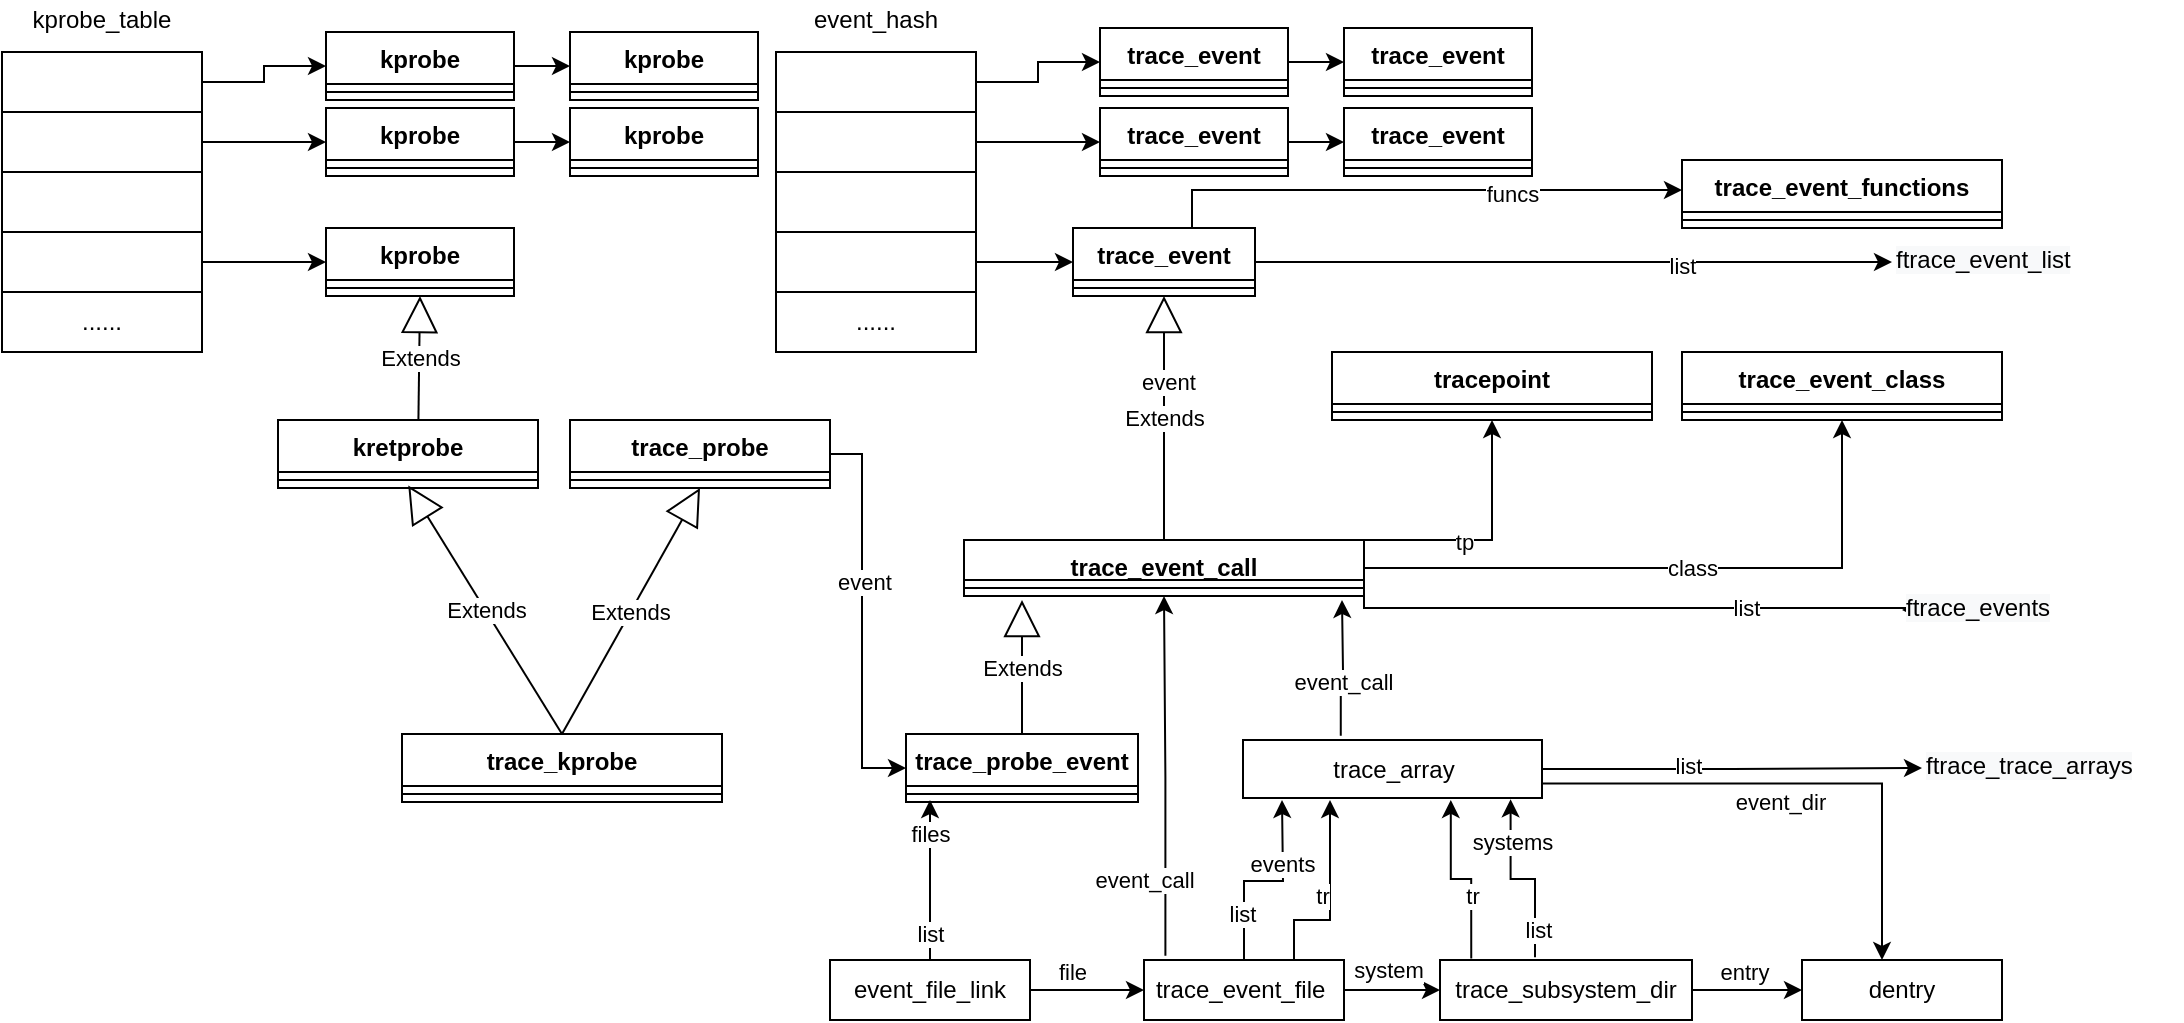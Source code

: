 <mxfile version="15.5.9" type="github">
  <diagram id="eZUc8nQvDIQbsPF221Cz" name="Page-1">
    <mxGraphModel dx="2185" dy="643" grid="1" gridSize="10" guides="1" tooltips="1" connect="1" arrows="1" fold="1" page="1" pageScale="1" pageWidth="827" pageHeight="1169" math="0" shadow="0">
      <root>
        <mxCell id="0" />
        <mxCell id="1" parent="0" />
        <mxCell id="B4HZqI1mZsQpKSkkHXQl-2" value="trace_probe_event" style="swimlane;fontStyle=1;align=center;verticalAlign=top;childLayout=stackLayout;horizontal=1;startSize=26;horizontalStack=0;resizeParent=1;resizeParentMax=0;resizeLast=0;collapsible=1;marginBottom=0;" parent="1" vertex="1">
          <mxGeometry x="412" y="377" width="116" height="34" as="geometry" />
        </mxCell>
        <mxCell id="B4HZqI1mZsQpKSkkHXQl-4" value="" style="line;strokeWidth=1;fillColor=none;align=left;verticalAlign=middle;spacingTop=-1;spacingLeft=3;spacingRight=3;rotatable=0;labelPosition=right;points=[];portConstraint=eastwest;" parent="B4HZqI1mZsQpKSkkHXQl-2" vertex="1">
          <mxGeometry y="26" width="116" height="8" as="geometry" />
        </mxCell>
        <mxCell id="B4HZqI1mZsQpKSkkHXQl-7" style="edgeStyle=orthogonalEdgeStyle;rounded=0;orthogonalLoop=1;jettySize=auto;html=1;exitX=1;exitY=0.5;exitDx=0;exitDy=0;entryX=0;entryY=0.5;entryDx=0;entryDy=0;" parent="1" source="B4HZqI1mZsQpKSkkHXQl-23" target="B4HZqI1mZsQpKSkkHXQl-2" edge="1">
          <mxGeometry relative="1" as="geometry">
            <mxPoint x="320" y="397.0" as="sourcePoint" />
            <mxPoint x="422" y="406" as="targetPoint" />
            <Array as="points">
              <mxPoint x="390" y="237" />
              <mxPoint x="390" y="394" />
            </Array>
          </mxGeometry>
        </mxCell>
        <mxCell id="B4HZqI1mZsQpKSkkHXQl-8" value="event" style="edgeLabel;html=1;align=center;verticalAlign=middle;resizable=0;points=[];" parent="B4HZqI1mZsQpKSkkHXQl-7" vertex="1" connectable="0">
          <mxGeometry x="-0.182" y="1" relative="1" as="geometry">
            <mxPoint as="offset" />
          </mxGeometry>
        </mxCell>
        <mxCell id="B4HZqI1mZsQpKSkkHXQl-9" value="trace_kprobe" style="swimlane;fontStyle=1;align=center;verticalAlign=top;childLayout=stackLayout;horizontal=1;startSize=26;horizontalStack=0;resizeParent=1;resizeParentMax=0;resizeLast=0;collapsible=1;marginBottom=0;" parent="1" vertex="1">
          <mxGeometry x="160" y="377" width="160" height="34" as="geometry" />
        </mxCell>
        <mxCell id="B4HZqI1mZsQpKSkkHXQl-11" value="" style="line;strokeWidth=1;fillColor=none;align=left;verticalAlign=middle;spacingTop=-1;spacingLeft=3;spacingRight=3;rotatable=0;labelPosition=right;points=[];portConstraint=eastwest;" parent="B4HZqI1mZsQpKSkkHXQl-9" vertex="1">
          <mxGeometry y="26" width="160" height="8" as="geometry" />
        </mxCell>
        <mxCell id="B4HZqI1mZsQpKSkkHXQl-33" style="edgeStyle=orthogonalEdgeStyle;rounded=0;orthogonalLoop=1;jettySize=auto;html=1;entryX=0.5;entryY=1;entryDx=0;entryDy=0;exitX=1;exitY=0;exitDx=0;exitDy=0;" parent="1" source="B4HZqI1mZsQpKSkkHXQl-13" target="B4HZqI1mZsQpKSkkHXQl-31" edge="1">
          <mxGeometry relative="1" as="geometry">
            <Array as="points">
              <mxPoint x="705" y="280" />
            </Array>
          </mxGeometry>
        </mxCell>
        <mxCell id="B4HZqI1mZsQpKSkkHXQl-34" value="tp" style="edgeLabel;html=1;align=center;verticalAlign=middle;resizable=0;points=[];" parent="B4HZqI1mZsQpKSkkHXQl-33" vertex="1" connectable="0">
          <mxGeometry x="-0.201" y="-1" relative="1" as="geometry">
            <mxPoint as="offset" />
          </mxGeometry>
        </mxCell>
        <mxCell id="B4HZqI1mZsQpKSkkHXQl-13" value="trace_event_call" style="swimlane;fontStyle=1;align=center;verticalAlign=top;childLayout=stackLayout;horizontal=1;startSize=20;horizontalStack=0;resizeParent=1;resizeParentMax=0;resizeLast=0;collapsible=1;marginBottom=0;" parent="1" vertex="1">
          <mxGeometry x="441" y="280" width="200" height="28" as="geometry" />
        </mxCell>
        <mxCell id="B4HZqI1mZsQpKSkkHXQl-14" value="" style="line;strokeWidth=1;fillColor=none;align=left;verticalAlign=middle;spacingTop=-1;spacingLeft=3;spacingRight=3;rotatable=0;labelPosition=right;points=[];portConstraint=eastwest;" parent="B4HZqI1mZsQpKSkkHXQl-13" vertex="1">
          <mxGeometry y="20" width="200" height="8" as="geometry" />
        </mxCell>
        <mxCell id="B4HZqI1mZsQpKSkkHXQl-17" value="Extends" style="endArrow=block;endSize=16;endFill=0;html=1;exitX=0.5;exitY=0;exitDx=0;exitDy=0;" parent="1" source="B4HZqI1mZsQpKSkkHXQl-2" edge="1">
          <mxGeometry width="160" relative="1" as="geometry">
            <mxPoint x="523" y="390" as="sourcePoint" />
            <mxPoint x="470" y="310" as="targetPoint" />
          </mxGeometry>
        </mxCell>
        <mxCell id="B4HZqI1mZsQpKSkkHXQl-18" value="kretprobe" style="swimlane;fontStyle=1;align=center;verticalAlign=top;childLayout=stackLayout;horizontal=1;startSize=26;horizontalStack=0;resizeParent=1;resizeParentMax=0;resizeLast=0;collapsible=1;marginBottom=0;" parent="1" vertex="1">
          <mxGeometry x="98" y="220" width="130" height="34" as="geometry" />
        </mxCell>
        <mxCell id="B4HZqI1mZsQpKSkkHXQl-20" value="" style="line;strokeWidth=1;fillColor=none;align=left;verticalAlign=middle;spacingTop=-1;spacingLeft=3;spacingRight=3;rotatable=0;labelPosition=right;points=[];portConstraint=eastwest;" parent="B4HZqI1mZsQpKSkkHXQl-18" vertex="1">
          <mxGeometry y="26" width="130" height="8" as="geometry" />
        </mxCell>
        <mxCell id="B4HZqI1mZsQpKSkkHXQl-22" value="Extends" style="endArrow=block;endSize=16;endFill=0;html=1;exitX=0.5;exitY=0;exitDx=0;exitDy=0;entryX=0.501;entryY=0.845;entryDx=0;entryDy=0;entryPerimeter=0;" parent="1" source="B4HZqI1mZsQpKSkkHXQl-9" target="B4HZqI1mZsQpKSkkHXQl-20" edge="1">
          <mxGeometry width="160" relative="1" as="geometry">
            <mxPoint x="170" y="510" as="sourcePoint" />
            <mxPoint x="280" y="260" as="targetPoint" />
          </mxGeometry>
        </mxCell>
        <mxCell id="B4HZqI1mZsQpKSkkHXQl-23" value="trace_probe" style="swimlane;fontStyle=1;align=center;verticalAlign=top;childLayout=stackLayout;horizontal=1;startSize=26;horizontalStack=0;resizeParent=1;resizeParentMax=0;resizeLast=0;collapsible=1;marginBottom=0;" parent="1" vertex="1">
          <mxGeometry x="244" y="220" width="130" height="34" as="geometry" />
        </mxCell>
        <mxCell id="B4HZqI1mZsQpKSkkHXQl-24" value="" style="line;strokeWidth=1;fillColor=none;align=left;verticalAlign=middle;spacingTop=-1;spacingLeft=3;spacingRight=3;rotatable=0;labelPosition=right;points=[];portConstraint=eastwest;" parent="B4HZqI1mZsQpKSkkHXQl-23" vertex="1">
          <mxGeometry y="26" width="130" height="8" as="geometry" />
        </mxCell>
        <mxCell id="B4HZqI1mZsQpKSkkHXQl-25" value="Extends" style="endArrow=block;endSize=16;endFill=0;html=1;exitX=0.5;exitY=0;exitDx=0;exitDy=0;entryX=0.5;entryY=1;entryDx=0;entryDy=0;" parent="1" source="B4HZqI1mZsQpKSkkHXQl-9" target="B4HZqI1mZsQpKSkkHXQl-23" edge="1">
          <mxGeometry width="160" relative="1" as="geometry">
            <mxPoint x="220" y="510" as="sourcePoint" />
            <mxPoint x="320" y="250" as="targetPoint" />
          </mxGeometry>
        </mxCell>
        <mxCell id="B4HZqI1mZsQpKSkkHXQl-82" style="edgeStyle=orthogonalEdgeStyle;rounded=0;orthogonalLoop=1;jettySize=auto;html=1;exitX=1;exitY=0.5;exitDx=0;exitDy=0;entryX=0;entryY=0.5;entryDx=0;entryDy=0;" parent="1" source="B4HZqI1mZsQpKSkkHXQl-26" target="qIkF5-EqcUAHpWfbAgIs-10" edge="1">
          <mxGeometry relative="1" as="geometry">
            <mxPoint x="800" y="143" as="targetPoint" />
          </mxGeometry>
        </mxCell>
        <mxCell id="B4HZqI1mZsQpKSkkHXQl-83" value="list" style="edgeLabel;html=1;align=center;verticalAlign=middle;resizable=0;points=[];" parent="B4HZqI1mZsQpKSkkHXQl-82" vertex="1" connectable="0">
          <mxGeometry x="0.338" y="-2" relative="1" as="geometry">
            <mxPoint as="offset" />
          </mxGeometry>
        </mxCell>
        <mxCell id="B4HZqI1mZsQpKSkkHXQl-26" value="trace_event" style="swimlane;fontStyle=1;align=center;verticalAlign=top;childLayout=stackLayout;horizontal=1;startSize=26;horizontalStack=0;resizeParent=1;resizeParentMax=0;resizeLast=0;collapsible=1;marginBottom=0;" parent="1" vertex="1">
          <mxGeometry x="495.5" y="124" width="91" height="34" as="geometry" />
        </mxCell>
        <mxCell id="B4HZqI1mZsQpKSkkHXQl-28" value="" style="line;strokeWidth=1;fillColor=none;align=left;verticalAlign=middle;spacingTop=-1;spacingLeft=3;spacingRight=3;rotatable=0;labelPosition=right;points=[];portConstraint=eastwest;" parent="B4HZqI1mZsQpKSkkHXQl-26" vertex="1">
          <mxGeometry y="26" width="91" height="8" as="geometry" />
        </mxCell>
        <mxCell id="B4HZqI1mZsQpKSkkHXQl-30" value="Extends" style="endArrow=block;endSize=16;endFill=0;html=1;entryX=0.5;entryY=1;entryDx=0;entryDy=0;" parent="1" source="B4HZqI1mZsQpKSkkHXQl-13" target="B4HZqI1mZsQpKSkkHXQl-26" edge="1">
          <mxGeometry width="160" relative="1" as="geometry">
            <mxPoint x="770" y="360" as="sourcePoint" />
            <mxPoint x="519" y="218" as="targetPoint" />
          </mxGeometry>
        </mxCell>
        <mxCell id="B4HZqI1mZsQpKSkkHXQl-80" value="event" style="edgeLabel;html=1;align=center;verticalAlign=middle;resizable=0;points=[];" parent="B4HZqI1mZsQpKSkkHXQl-30" vertex="1" connectable="0">
          <mxGeometry x="0.299" y="-2" relative="1" as="geometry">
            <mxPoint as="offset" />
          </mxGeometry>
        </mxCell>
        <mxCell id="B4HZqI1mZsQpKSkkHXQl-31" value="tracepoint" style="swimlane;fontStyle=1;align=center;verticalAlign=top;childLayout=stackLayout;horizontal=1;startSize=26;horizontalStack=0;resizeParent=1;resizeParentMax=0;resizeLast=0;collapsible=1;marginBottom=0;" parent="1" vertex="1">
          <mxGeometry x="625" y="186" width="160" height="34" as="geometry" />
        </mxCell>
        <mxCell id="B4HZqI1mZsQpKSkkHXQl-32" value="" style="line;strokeWidth=1;fillColor=none;align=left;verticalAlign=middle;spacingTop=-1;spacingLeft=3;spacingRight=3;rotatable=0;labelPosition=right;points=[];portConstraint=eastwest;" parent="B4HZqI1mZsQpKSkkHXQl-31" vertex="1">
          <mxGeometry y="26" width="160" height="8" as="geometry" />
        </mxCell>
        <mxCell id="B4HZqI1mZsQpKSkkHXQl-35" value="kprobe" style="swimlane;fontStyle=1;align=center;verticalAlign=top;childLayout=stackLayout;horizontal=1;startSize=26;horizontalStack=0;resizeParent=1;resizeParentMax=0;resizeLast=0;collapsible=1;marginBottom=0;" parent="1" vertex="1">
          <mxGeometry x="122" y="124" width="94" height="34" as="geometry" />
        </mxCell>
        <mxCell id="B4HZqI1mZsQpKSkkHXQl-36" value="" style="line;strokeWidth=1;fillColor=none;align=left;verticalAlign=middle;spacingTop=-1;spacingLeft=3;spacingRight=3;rotatable=0;labelPosition=right;points=[];portConstraint=eastwest;" parent="B4HZqI1mZsQpKSkkHXQl-35" vertex="1">
          <mxGeometry y="26" width="94" height="8" as="geometry" />
        </mxCell>
        <mxCell id="B4HZqI1mZsQpKSkkHXQl-37" value="Extends" style="endArrow=block;endSize=16;endFill=0;html=1;exitX=0.54;exitY=0.01;exitDx=0;exitDy=0;exitPerimeter=0;entryX=0.5;entryY=1;entryDx=0;entryDy=0;" parent="1" source="B4HZqI1mZsQpKSkkHXQl-18" target="B4HZqI1mZsQpKSkkHXQl-35" edge="1">
          <mxGeometry width="160" relative="1" as="geometry">
            <mxPoint x="260" y="100" as="sourcePoint" />
            <mxPoint x="420" y="100" as="targetPoint" />
          </mxGeometry>
        </mxCell>
        <mxCell id="B4HZqI1mZsQpKSkkHXQl-54" style="edgeStyle=orthogonalEdgeStyle;rounded=0;orthogonalLoop=1;jettySize=auto;html=1;entryX=0;entryY=0.5;entryDx=0;entryDy=0;" parent="1" source="B4HZqI1mZsQpKSkkHXQl-38" target="B4HZqI1mZsQpKSkkHXQl-50" edge="1">
          <mxGeometry relative="1" as="geometry" />
        </mxCell>
        <mxCell id="B4HZqI1mZsQpKSkkHXQl-38" value="" style="rounded=0;whiteSpace=wrap;html=1;" parent="1" vertex="1">
          <mxGeometry x="-40" y="36" width="100" height="30" as="geometry" />
        </mxCell>
        <mxCell id="B4HZqI1mZsQpKSkkHXQl-57" style="edgeStyle=orthogonalEdgeStyle;rounded=0;orthogonalLoop=1;jettySize=auto;html=1;" parent="1" source="B4HZqI1mZsQpKSkkHXQl-39" target="B4HZqI1mZsQpKSkkHXQl-46" edge="1">
          <mxGeometry relative="1" as="geometry" />
        </mxCell>
        <mxCell id="B4HZqI1mZsQpKSkkHXQl-39" value="" style="rounded=0;whiteSpace=wrap;html=1;" parent="1" vertex="1">
          <mxGeometry x="-40" y="66" width="100" height="30" as="geometry" />
        </mxCell>
        <mxCell id="B4HZqI1mZsQpKSkkHXQl-40" value="" style="rounded=0;whiteSpace=wrap;html=1;" parent="1" vertex="1">
          <mxGeometry x="-40" y="96" width="100" height="30" as="geometry" />
        </mxCell>
        <mxCell id="B4HZqI1mZsQpKSkkHXQl-45" style="edgeStyle=orthogonalEdgeStyle;rounded=0;orthogonalLoop=1;jettySize=auto;html=1;entryX=0;entryY=0.5;entryDx=0;entryDy=0;" parent="1" source="B4HZqI1mZsQpKSkkHXQl-41" target="B4HZqI1mZsQpKSkkHXQl-35" edge="1">
          <mxGeometry relative="1" as="geometry" />
        </mxCell>
        <mxCell id="B4HZqI1mZsQpKSkkHXQl-41" value="" style="rounded=0;whiteSpace=wrap;html=1;" parent="1" vertex="1">
          <mxGeometry x="-40" y="126" width="100" height="30" as="geometry" />
        </mxCell>
        <mxCell id="B4HZqI1mZsQpKSkkHXQl-42" value="......" style="rounded=0;whiteSpace=wrap;html=1;" parent="1" vertex="1">
          <mxGeometry x="-40" y="156" width="100" height="30" as="geometry" />
        </mxCell>
        <mxCell id="B4HZqI1mZsQpKSkkHXQl-44" value="kprobe_table" style="text;html=1;strokeColor=none;fillColor=none;align=center;verticalAlign=middle;whiteSpace=wrap;rounded=0;" parent="1" vertex="1">
          <mxGeometry x="-30" y="10" width="80" height="20" as="geometry" />
        </mxCell>
        <mxCell id="B4HZqI1mZsQpKSkkHXQl-56" style="edgeStyle=orthogonalEdgeStyle;rounded=0;orthogonalLoop=1;jettySize=auto;html=1;" parent="1" source="B4HZqI1mZsQpKSkkHXQl-46" target="B4HZqI1mZsQpKSkkHXQl-48" edge="1">
          <mxGeometry relative="1" as="geometry" />
        </mxCell>
        <mxCell id="B4HZqI1mZsQpKSkkHXQl-46" value="kprobe" style="swimlane;fontStyle=1;align=center;verticalAlign=top;childLayout=stackLayout;horizontal=1;startSize=26;horizontalStack=0;resizeParent=1;resizeParentMax=0;resizeLast=0;collapsible=1;marginBottom=0;" parent="1" vertex="1">
          <mxGeometry x="122" y="64" width="94" height="34" as="geometry" />
        </mxCell>
        <mxCell id="B4HZqI1mZsQpKSkkHXQl-47" value="" style="line;strokeWidth=1;fillColor=none;align=left;verticalAlign=middle;spacingTop=-1;spacingLeft=3;spacingRight=3;rotatable=0;labelPosition=right;points=[];portConstraint=eastwest;" parent="B4HZqI1mZsQpKSkkHXQl-46" vertex="1">
          <mxGeometry y="26" width="94" height="8" as="geometry" />
        </mxCell>
        <mxCell id="B4HZqI1mZsQpKSkkHXQl-48" value="kprobe" style="swimlane;fontStyle=1;align=center;verticalAlign=top;childLayout=stackLayout;horizontal=1;startSize=26;horizontalStack=0;resizeParent=1;resizeParentMax=0;resizeLast=0;collapsible=1;marginBottom=0;" parent="1" vertex="1">
          <mxGeometry x="244" y="64" width="94" height="34" as="geometry" />
        </mxCell>
        <mxCell id="B4HZqI1mZsQpKSkkHXQl-49" value="" style="line;strokeWidth=1;fillColor=none;align=left;verticalAlign=middle;spacingTop=-1;spacingLeft=3;spacingRight=3;rotatable=0;labelPosition=right;points=[];portConstraint=eastwest;" parent="B4HZqI1mZsQpKSkkHXQl-48" vertex="1">
          <mxGeometry y="26" width="94" height="8" as="geometry" />
        </mxCell>
        <mxCell id="B4HZqI1mZsQpKSkkHXQl-55" style="edgeStyle=orthogonalEdgeStyle;rounded=0;orthogonalLoop=1;jettySize=auto;html=1;exitX=1;exitY=0.5;exitDx=0;exitDy=0;entryX=0;entryY=0.5;entryDx=0;entryDy=0;" parent="1" source="B4HZqI1mZsQpKSkkHXQl-50" target="B4HZqI1mZsQpKSkkHXQl-52" edge="1">
          <mxGeometry relative="1" as="geometry" />
        </mxCell>
        <mxCell id="B4HZqI1mZsQpKSkkHXQl-50" value="kprobe" style="swimlane;fontStyle=1;align=center;verticalAlign=top;childLayout=stackLayout;horizontal=1;startSize=26;horizontalStack=0;resizeParent=1;resizeParentMax=0;resizeLast=0;collapsible=1;marginBottom=0;" parent="1" vertex="1">
          <mxGeometry x="122" y="26" width="94" height="34" as="geometry" />
        </mxCell>
        <mxCell id="B4HZqI1mZsQpKSkkHXQl-51" value="" style="line;strokeWidth=1;fillColor=none;align=left;verticalAlign=middle;spacingTop=-1;spacingLeft=3;spacingRight=3;rotatable=0;labelPosition=right;points=[];portConstraint=eastwest;" parent="B4HZqI1mZsQpKSkkHXQl-50" vertex="1">
          <mxGeometry y="26" width="94" height="8" as="geometry" />
        </mxCell>
        <mxCell id="B4HZqI1mZsQpKSkkHXQl-52" value="kprobe" style="swimlane;fontStyle=1;align=center;verticalAlign=top;childLayout=stackLayout;horizontal=1;startSize=26;horizontalStack=0;resizeParent=1;resizeParentMax=0;resizeLast=0;collapsible=1;marginBottom=0;" parent="1" vertex="1">
          <mxGeometry x="244" y="26" width="94" height="34" as="geometry" />
        </mxCell>
        <mxCell id="B4HZqI1mZsQpKSkkHXQl-53" value="" style="line;strokeWidth=1;fillColor=none;align=left;verticalAlign=middle;spacingTop=-1;spacingLeft=3;spacingRight=3;rotatable=0;labelPosition=right;points=[];portConstraint=eastwest;" parent="B4HZqI1mZsQpKSkkHXQl-52" vertex="1">
          <mxGeometry y="26" width="94" height="8" as="geometry" />
        </mxCell>
        <mxCell id="B4HZqI1mZsQpKSkkHXQl-60" style="edgeStyle=orthogonalEdgeStyle;rounded=0;orthogonalLoop=1;jettySize=auto;html=1;entryX=0;entryY=0.5;entryDx=0;entryDy=0;" parent="1" source="B4HZqI1mZsQpKSkkHXQl-61" target="B4HZqI1mZsQpKSkkHXQl-75" edge="1">
          <mxGeometry relative="1" as="geometry" />
        </mxCell>
        <mxCell id="B4HZqI1mZsQpKSkkHXQl-61" value="" style="rounded=0;whiteSpace=wrap;html=1;" parent="1" vertex="1">
          <mxGeometry x="347" y="36" width="100" height="30" as="geometry" />
        </mxCell>
        <mxCell id="B4HZqI1mZsQpKSkkHXQl-62" style="edgeStyle=orthogonalEdgeStyle;rounded=0;orthogonalLoop=1;jettySize=auto;html=1;" parent="1" source="B4HZqI1mZsQpKSkkHXQl-63" target="B4HZqI1mZsQpKSkkHXQl-70" edge="1">
          <mxGeometry relative="1" as="geometry" />
        </mxCell>
        <mxCell id="B4HZqI1mZsQpKSkkHXQl-63" value="" style="rounded=0;whiteSpace=wrap;html=1;" parent="1" vertex="1">
          <mxGeometry x="347" y="66" width="100" height="30" as="geometry" />
        </mxCell>
        <mxCell id="B4HZqI1mZsQpKSkkHXQl-64" value="" style="rounded=0;whiteSpace=wrap;html=1;" parent="1" vertex="1">
          <mxGeometry x="347" y="96" width="100" height="30" as="geometry" />
        </mxCell>
        <mxCell id="B4HZqI1mZsQpKSkkHXQl-65" style="edgeStyle=orthogonalEdgeStyle;rounded=0;orthogonalLoop=1;jettySize=auto;html=1;entryX=0;entryY=0.5;entryDx=0;entryDy=0;" parent="1" source="B4HZqI1mZsQpKSkkHXQl-66" edge="1" target="B4HZqI1mZsQpKSkkHXQl-26">
          <mxGeometry relative="1" as="geometry">
            <mxPoint x="509" y="141" as="targetPoint" />
          </mxGeometry>
        </mxCell>
        <mxCell id="B4HZqI1mZsQpKSkkHXQl-66" value="" style="rounded=0;whiteSpace=wrap;html=1;" parent="1" vertex="1">
          <mxGeometry x="347" y="126" width="100" height="30" as="geometry" />
        </mxCell>
        <mxCell id="B4HZqI1mZsQpKSkkHXQl-67" value="......" style="rounded=0;whiteSpace=wrap;html=1;" parent="1" vertex="1">
          <mxGeometry x="347" y="156" width="100" height="30" as="geometry" />
        </mxCell>
        <mxCell id="B4HZqI1mZsQpKSkkHXQl-69" style="edgeStyle=orthogonalEdgeStyle;rounded=0;orthogonalLoop=1;jettySize=auto;html=1;" parent="1" source="B4HZqI1mZsQpKSkkHXQl-70" target="B4HZqI1mZsQpKSkkHXQl-72" edge="1">
          <mxGeometry relative="1" as="geometry" />
        </mxCell>
        <mxCell id="B4HZqI1mZsQpKSkkHXQl-70" value="trace_event" style="swimlane;fontStyle=1;align=center;verticalAlign=top;childLayout=stackLayout;horizontal=1;startSize=26;horizontalStack=0;resizeParent=1;resizeParentMax=0;resizeLast=0;collapsible=1;marginBottom=0;" parent="1" vertex="1">
          <mxGeometry x="509" y="64" width="94" height="34" as="geometry" />
        </mxCell>
        <mxCell id="B4HZqI1mZsQpKSkkHXQl-71" value="" style="line;strokeWidth=1;fillColor=none;align=left;verticalAlign=middle;spacingTop=-1;spacingLeft=3;spacingRight=3;rotatable=0;labelPosition=right;points=[];portConstraint=eastwest;" parent="B4HZqI1mZsQpKSkkHXQl-70" vertex="1">
          <mxGeometry y="26" width="94" height="8" as="geometry" />
        </mxCell>
        <mxCell id="B4HZqI1mZsQpKSkkHXQl-72" value="trace_event" style="swimlane;fontStyle=1;align=center;verticalAlign=top;childLayout=stackLayout;horizontal=1;startSize=26;horizontalStack=0;resizeParent=1;resizeParentMax=0;resizeLast=0;collapsible=1;marginBottom=0;" parent="1" vertex="1">
          <mxGeometry x="631" y="64" width="94" height="34" as="geometry" />
        </mxCell>
        <mxCell id="B4HZqI1mZsQpKSkkHXQl-73" value="" style="line;strokeWidth=1;fillColor=none;align=left;verticalAlign=middle;spacingTop=-1;spacingLeft=3;spacingRight=3;rotatable=0;labelPosition=right;points=[];portConstraint=eastwest;" parent="B4HZqI1mZsQpKSkkHXQl-72" vertex="1">
          <mxGeometry y="26" width="94" height="8" as="geometry" />
        </mxCell>
        <mxCell id="B4HZqI1mZsQpKSkkHXQl-74" style="edgeStyle=orthogonalEdgeStyle;rounded=0;orthogonalLoop=1;jettySize=auto;html=1;exitX=1;exitY=0.5;exitDx=0;exitDy=0;entryX=0;entryY=0.5;entryDx=0;entryDy=0;" parent="1" source="B4HZqI1mZsQpKSkkHXQl-75" target="B4HZqI1mZsQpKSkkHXQl-77" edge="1">
          <mxGeometry relative="1" as="geometry" />
        </mxCell>
        <mxCell id="B4HZqI1mZsQpKSkkHXQl-75" value="trace_event" style="swimlane;fontStyle=1;align=center;verticalAlign=top;childLayout=stackLayout;horizontal=1;startSize=26;horizontalStack=0;resizeParent=1;resizeParentMax=0;resizeLast=0;collapsible=1;marginBottom=0;" parent="1" vertex="1">
          <mxGeometry x="509" y="24" width="94" height="34" as="geometry" />
        </mxCell>
        <mxCell id="B4HZqI1mZsQpKSkkHXQl-76" value="" style="line;strokeWidth=1;fillColor=none;align=left;verticalAlign=middle;spacingTop=-1;spacingLeft=3;spacingRight=3;rotatable=0;labelPosition=right;points=[];portConstraint=eastwest;" parent="B4HZqI1mZsQpKSkkHXQl-75" vertex="1">
          <mxGeometry y="26" width="94" height="8" as="geometry" />
        </mxCell>
        <mxCell id="B4HZqI1mZsQpKSkkHXQl-92" style="edgeStyle=orthogonalEdgeStyle;rounded=0;orthogonalLoop=1;jettySize=auto;html=1;entryX=0;entryY=0.5;entryDx=0;entryDy=0;exitX=0.5;exitY=0;exitDx=0;exitDy=0;" parent="1" source="B4HZqI1mZsQpKSkkHXQl-26" edge="1">
          <mxGeometry relative="1" as="geometry">
            <mxPoint x="600" y="124" as="sourcePoint" />
            <mxPoint x="800" y="105" as="targetPoint" />
            <Array as="points">
              <mxPoint x="555" y="105" />
            </Array>
          </mxGeometry>
        </mxCell>
        <mxCell id="qejxYZ5yiSHPvV75bgWD-1" value="funcs" style="edgeLabel;html=1;align=center;verticalAlign=middle;resizable=0;points=[];" parent="B4HZqI1mZsQpKSkkHXQl-92" vertex="1" connectable="0">
          <mxGeometry x="0.377" y="-2" relative="1" as="geometry">
            <mxPoint x="1" as="offset" />
          </mxGeometry>
        </mxCell>
        <mxCell id="B4HZqI1mZsQpKSkkHXQl-77" value="trace_event" style="swimlane;fontStyle=1;align=center;verticalAlign=top;childLayout=stackLayout;horizontal=1;startSize=26;horizontalStack=0;resizeParent=1;resizeParentMax=0;resizeLast=0;collapsible=1;marginBottom=0;" parent="1" vertex="1">
          <mxGeometry x="631" y="24" width="94" height="34" as="geometry" />
        </mxCell>
        <mxCell id="B4HZqI1mZsQpKSkkHXQl-78" value="" style="line;strokeWidth=1;fillColor=none;align=left;verticalAlign=middle;spacingTop=-1;spacingLeft=3;spacingRight=3;rotatable=0;labelPosition=right;points=[];portConstraint=eastwest;" parent="B4HZqI1mZsQpKSkkHXQl-77" vertex="1">
          <mxGeometry y="26" width="94" height="8" as="geometry" />
        </mxCell>
        <mxCell id="B4HZqI1mZsQpKSkkHXQl-79" value="event_hash" style="text;html=1;strokeColor=none;fillColor=none;align=center;verticalAlign=middle;whiteSpace=wrap;rounded=0;" parent="1" vertex="1">
          <mxGeometry x="357" y="10" width="80" height="20" as="geometry" />
        </mxCell>
        <mxCell id="B4HZqI1mZsQpKSkkHXQl-84" value="trace_event_class" style="swimlane;fontStyle=1;align=center;verticalAlign=top;childLayout=stackLayout;horizontal=1;startSize=26;horizontalStack=0;resizeParent=1;resizeParentMax=0;resizeLast=0;collapsible=1;marginBottom=0;" parent="1" vertex="1">
          <mxGeometry x="800" y="186" width="160" height="34" as="geometry" />
        </mxCell>
        <mxCell id="B4HZqI1mZsQpKSkkHXQl-86" value="" style="line;strokeWidth=1;fillColor=none;align=left;verticalAlign=middle;spacingTop=-1;spacingLeft=3;spacingRight=3;rotatable=0;labelPosition=right;points=[];portConstraint=eastwest;" parent="B4HZqI1mZsQpKSkkHXQl-84" vertex="1">
          <mxGeometry y="26" width="160" height="8" as="geometry" />
        </mxCell>
        <mxCell id="B4HZqI1mZsQpKSkkHXQl-88" style="edgeStyle=orthogonalEdgeStyle;rounded=0;orthogonalLoop=1;jettySize=auto;html=1;entryX=0.5;entryY=1;entryDx=0;entryDy=0;exitX=1;exitY=0.5;exitDx=0;exitDy=0;" parent="1" source="B4HZqI1mZsQpKSkkHXQl-13" target="B4HZqI1mZsQpKSkkHXQl-84" edge="1">
          <mxGeometry relative="1" as="geometry" />
        </mxCell>
        <mxCell id="B4HZqI1mZsQpKSkkHXQl-89" value="class" style="edgeLabel;html=1;align=center;verticalAlign=middle;resizable=0;points=[];" parent="B4HZqI1mZsQpKSkkHXQl-88" vertex="1" connectable="0">
          <mxGeometry x="0.047" relative="1" as="geometry">
            <mxPoint as="offset" />
          </mxGeometry>
        </mxCell>
        <mxCell id="B4HZqI1mZsQpKSkkHXQl-90" value="trace_event_functions" style="swimlane;fontStyle=1;align=center;verticalAlign=top;childLayout=stackLayout;horizontal=1;startSize=26;horizontalStack=0;resizeParent=1;resizeParentMax=0;resizeLast=0;collapsible=1;marginBottom=0;" parent="1" vertex="1">
          <mxGeometry x="800" y="90" width="160" height="34" as="geometry" />
        </mxCell>
        <mxCell id="B4HZqI1mZsQpKSkkHXQl-91" value="" style="line;strokeWidth=1;fillColor=none;align=left;verticalAlign=middle;spacingTop=-1;spacingLeft=3;spacingRight=3;rotatable=0;labelPosition=right;points=[];portConstraint=eastwest;" parent="B4HZqI1mZsQpKSkkHXQl-90" vertex="1">
          <mxGeometry y="26" width="160" height="8" as="geometry" />
        </mxCell>
        <mxCell id="B4HZqI1mZsQpKSkkHXQl-97" style="edgeStyle=orthogonalEdgeStyle;rounded=0;orthogonalLoop=1;jettySize=auto;html=1;exitX=1;exitY=1;exitDx=0;exitDy=0;entryX=0;entryY=0.5;entryDx=0;entryDy=0;" parent="1" source="B4HZqI1mZsQpKSkkHXQl-13" target="qIkF5-EqcUAHpWfbAgIs-29" edge="1">
          <mxGeometry relative="1" as="geometry">
            <mxPoint x="610" y="361.66" as="sourcePoint" />
            <mxPoint x="930" y="315" as="targetPoint" />
            <Array as="points">
              <mxPoint x="641" y="314" />
              <mxPoint x="930" y="314" />
            </Array>
          </mxGeometry>
        </mxCell>
        <mxCell id="B4HZqI1mZsQpKSkkHXQl-98" value="list" style="edgeLabel;html=1;align=center;verticalAlign=middle;resizable=0;points=[];" parent="B4HZqI1mZsQpKSkkHXQl-97" vertex="1" connectable="0">
          <mxGeometry x="0.338" y="-2" relative="1" as="geometry">
            <mxPoint x="-15" y="-2" as="offset" />
          </mxGeometry>
        </mxCell>
        <mxCell id="qIkF5-EqcUAHpWfbAgIs-7" style="edgeStyle=orthogonalEdgeStyle;rounded=0;orthogonalLoop=1;jettySize=auto;html=1;entryX=0;entryY=0.5;entryDx=0;entryDy=0;" edge="1" parent="1" source="qIkF5-EqcUAHpWfbAgIs-3" target="qIkF5-EqcUAHpWfbAgIs-4">
          <mxGeometry relative="1" as="geometry" />
        </mxCell>
        <mxCell id="qIkF5-EqcUAHpWfbAgIs-30" value="list" style="edgeLabel;html=1;align=center;verticalAlign=middle;resizable=0;points=[];" vertex="1" connectable="0" parent="qIkF5-EqcUAHpWfbAgIs-7">
          <mxGeometry x="-0.239" y="2" relative="1" as="geometry">
            <mxPoint as="offset" />
          </mxGeometry>
        </mxCell>
        <mxCell id="qIkF5-EqcUAHpWfbAgIs-9" style="edgeStyle=orthogonalEdgeStyle;rounded=0;orthogonalLoop=1;jettySize=auto;html=1;exitX=0.327;exitY=-0.074;exitDx=0;exitDy=0;exitPerimeter=0;" edge="1" parent="1" source="qIkF5-EqcUAHpWfbAgIs-3">
          <mxGeometry relative="1" as="geometry">
            <mxPoint x="630" y="310" as="targetPoint" />
          </mxGeometry>
        </mxCell>
        <mxCell id="qIkF5-EqcUAHpWfbAgIs-11" value="event_call&amp;nbsp;" style="edgeLabel;html=1;align=center;verticalAlign=middle;resizable=0;points=[];" vertex="1" connectable="0" parent="qIkF5-EqcUAHpWfbAgIs-9">
          <mxGeometry x="0.343" y="3" relative="1" as="geometry">
            <mxPoint x="4" y="18" as="offset" />
          </mxGeometry>
        </mxCell>
        <mxCell id="qIkF5-EqcUAHpWfbAgIs-40" style="edgeStyle=orthogonalEdgeStyle;rounded=0;orthogonalLoop=1;jettySize=auto;html=1;entryX=0.4;entryY=0;entryDx=0;entryDy=0;entryPerimeter=0;exitX=1;exitY=0.75;exitDx=0;exitDy=0;" edge="1" parent="1" source="qIkF5-EqcUAHpWfbAgIs-3" target="qIkF5-EqcUAHpWfbAgIs-37">
          <mxGeometry relative="1" as="geometry" />
        </mxCell>
        <mxCell id="qIkF5-EqcUAHpWfbAgIs-41" value="event_dir" style="edgeLabel;html=1;align=center;verticalAlign=middle;resizable=0;points=[];" vertex="1" connectable="0" parent="qIkF5-EqcUAHpWfbAgIs-40">
          <mxGeometry x="-0.077" y="-2" relative="1" as="geometry">
            <mxPoint y="7" as="offset" />
          </mxGeometry>
        </mxCell>
        <mxCell id="qIkF5-EqcUAHpWfbAgIs-3" value="&lt;div style=&quot;text-align: left&quot;&gt;trace_array&lt;/div&gt;" style="rounded=0;whiteSpace=wrap;html=1;" vertex="1" parent="1">
          <mxGeometry x="580.5" y="380" width="149.5" height="29" as="geometry" />
        </mxCell>
        <mxCell id="qIkF5-EqcUAHpWfbAgIs-4" value="&lt;span style=&quot;color: rgb(0, 0, 0); font-family: helvetica; font-size: 12px; font-style: normal; font-weight: 400; letter-spacing: normal; text-align: left; text-indent: 0px; text-transform: none; word-spacing: 0px; background-color: rgb(248, 249, 250); display: inline; float: none;&quot;&gt;ftrace_trace_arrays&lt;/span&gt;" style="text;whiteSpace=wrap;html=1;" vertex="1" parent="1">
          <mxGeometry x="920" y="379" width="130" height="30" as="geometry" />
        </mxCell>
        <mxCell id="qIkF5-EqcUAHpWfbAgIs-21" style="edgeStyle=orthogonalEdgeStyle;rounded=0;orthogonalLoop=1;jettySize=auto;html=1;" edge="1" parent="1" source="qIkF5-EqcUAHpWfbAgIs-5">
          <mxGeometry relative="1" as="geometry">
            <mxPoint x="600" y="410" as="targetPoint" />
          </mxGeometry>
        </mxCell>
        <mxCell id="qIkF5-EqcUAHpWfbAgIs-22" value="list" style="edgeLabel;html=1;align=center;verticalAlign=middle;resizable=0;points=[];" vertex="1" connectable="0" parent="qIkF5-EqcUAHpWfbAgIs-21">
          <mxGeometry x="-0.36" y="1" relative="1" as="geometry">
            <mxPoint y="9" as="offset" />
          </mxGeometry>
        </mxCell>
        <mxCell id="qIkF5-EqcUAHpWfbAgIs-23" value="events" style="edgeLabel;html=1;align=center;verticalAlign=middle;resizable=0;points=[];" vertex="1" connectable="0" parent="qIkF5-EqcUAHpWfbAgIs-21">
          <mxGeometry x="0.23" y="1" relative="1" as="geometry">
            <mxPoint y="-7" as="offset" />
          </mxGeometry>
        </mxCell>
        <mxCell id="qIkF5-EqcUAHpWfbAgIs-31" style="edgeStyle=orthogonalEdgeStyle;rounded=0;orthogonalLoop=1;jettySize=auto;html=1;exitX=0.75;exitY=0;exitDx=0;exitDy=0;" edge="1" parent="1" source="qIkF5-EqcUAHpWfbAgIs-5">
          <mxGeometry relative="1" as="geometry">
            <mxPoint x="624" y="410" as="targetPoint" />
            <Array as="points">
              <mxPoint x="606" y="470" />
              <mxPoint x="624" y="470" />
            </Array>
          </mxGeometry>
        </mxCell>
        <mxCell id="qIkF5-EqcUAHpWfbAgIs-32" value="tr" style="edgeLabel;html=1;align=center;verticalAlign=middle;resizable=0;points=[];" vertex="1" connectable="0" parent="qIkF5-EqcUAHpWfbAgIs-31">
          <mxGeometry x="-0.691" y="-1" relative="1" as="geometry">
            <mxPoint x="13" y="-17" as="offset" />
          </mxGeometry>
        </mxCell>
        <mxCell id="qIkF5-EqcUAHpWfbAgIs-35" style="edgeStyle=orthogonalEdgeStyle;rounded=0;orthogonalLoop=1;jettySize=auto;html=1;" edge="1" parent="1" source="qIkF5-EqcUAHpWfbAgIs-5" target="qIkF5-EqcUAHpWfbAgIs-24">
          <mxGeometry relative="1" as="geometry" />
        </mxCell>
        <mxCell id="qIkF5-EqcUAHpWfbAgIs-36" value="system" style="edgeLabel;html=1;align=center;verticalAlign=middle;resizable=0;points=[];" vertex="1" connectable="0" parent="qIkF5-EqcUAHpWfbAgIs-35">
          <mxGeometry x="0.189" y="-1" relative="1" as="geometry">
            <mxPoint x="-7" y="-11" as="offset" />
          </mxGeometry>
        </mxCell>
        <mxCell id="qIkF5-EqcUAHpWfbAgIs-42" style="edgeStyle=orthogonalEdgeStyle;rounded=0;orthogonalLoop=1;jettySize=auto;html=1;entryX=0.5;entryY=1;entryDx=0;entryDy=0;exitX=0.107;exitY=-0.072;exitDx=0;exitDy=0;exitPerimeter=0;" edge="1" parent="1" source="qIkF5-EqcUAHpWfbAgIs-5" target="B4HZqI1mZsQpKSkkHXQl-13">
          <mxGeometry relative="1" as="geometry" />
        </mxCell>
        <mxCell id="qIkF5-EqcUAHpWfbAgIs-43" value="event_call" style="edgeLabel;html=1;align=center;verticalAlign=middle;resizable=0;points=[];" vertex="1" connectable="0" parent="qIkF5-EqcUAHpWfbAgIs-42">
          <mxGeometry x="0.66" y="-2" relative="1" as="geometry">
            <mxPoint x="-12" y="111" as="offset" />
          </mxGeometry>
        </mxCell>
        <mxCell id="qIkF5-EqcUAHpWfbAgIs-5" value="&lt;div style=&quot;text-align: left&quot;&gt;&lt;span&gt;trace_event_file&amp;nbsp;&lt;/span&gt;&lt;/div&gt;" style="rounded=0;whiteSpace=wrap;html=1;" vertex="1" parent="1">
          <mxGeometry x="531" y="490" width="100" height="30" as="geometry" />
        </mxCell>
        <mxCell id="qIkF5-EqcUAHpWfbAgIs-10" value="&lt;span style=&quot;color: rgb(0, 0, 0); font-family: helvetica; font-size: 12px; font-style: normal; font-weight: 400; letter-spacing: normal; text-align: center; text-indent: 0px; text-transform: none; word-spacing: 0px; background-color: rgb(248, 249, 250); display: inline; float: none;&quot;&gt;ftrace_event_list&lt;/span&gt;" style="text;whiteSpace=wrap;html=1;" vertex="1" parent="1">
          <mxGeometry x="905" y="126" width="110" height="30" as="geometry" />
        </mxCell>
        <mxCell id="qIkF5-EqcUAHpWfbAgIs-25" style="edgeStyle=orthogonalEdgeStyle;rounded=0;orthogonalLoop=1;jettySize=auto;html=1;exitX=0.377;exitY=-0.044;exitDx=0;exitDy=0;exitPerimeter=0;entryX=0.895;entryY=1.023;entryDx=0;entryDy=0;entryPerimeter=0;" edge="1" parent="1" source="qIkF5-EqcUAHpWfbAgIs-24" target="qIkF5-EqcUAHpWfbAgIs-3">
          <mxGeometry relative="1" as="geometry">
            <mxPoint x="705" y="410" as="targetPoint" />
          </mxGeometry>
        </mxCell>
        <mxCell id="qIkF5-EqcUAHpWfbAgIs-27" value="list" style="edgeLabel;html=1;align=center;verticalAlign=middle;resizable=0;points=[];" vertex="1" connectable="0" parent="qIkF5-EqcUAHpWfbAgIs-25">
          <mxGeometry x="-0.702" y="-1" relative="1" as="geometry">
            <mxPoint as="offset" />
          </mxGeometry>
        </mxCell>
        <mxCell id="qIkF5-EqcUAHpWfbAgIs-28" value="systems" style="edgeLabel;html=1;align=center;verticalAlign=middle;resizable=0;points=[];" vertex="1" connectable="0" parent="qIkF5-EqcUAHpWfbAgIs-25">
          <mxGeometry x="0.548" relative="1" as="geometry">
            <mxPoint as="offset" />
          </mxGeometry>
        </mxCell>
        <mxCell id="qIkF5-EqcUAHpWfbAgIs-38" style="edgeStyle=orthogonalEdgeStyle;rounded=0;orthogonalLoop=1;jettySize=auto;html=1;entryX=0;entryY=0.5;entryDx=0;entryDy=0;" edge="1" parent="1" source="qIkF5-EqcUAHpWfbAgIs-24" target="qIkF5-EqcUAHpWfbAgIs-37">
          <mxGeometry relative="1" as="geometry" />
        </mxCell>
        <mxCell id="qIkF5-EqcUAHpWfbAgIs-39" value="entry" style="edgeLabel;html=1;align=center;verticalAlign=middle;resizable=0;points=[];" vertex="1" connectable="0" parent="qIkF5-EqcUAHpWfbAgIs-38">
          <mxGeometry x="0.164" relative="1" as="geometry">
            <mxPoint x="-6" y="-9" as="offset" />
          </mxGeometry>
        </mxCell>
        <mxCell id="qIkF5-EqcUAHpWfbAgIs-24" value="&lt;div style=&quot;text-align: left&quot;&gt;trace_subsystem_dir&lt;br&gt;&lt;/div&gt;" style="rounded=0;whiteSpace=wrap;html=1;" vertex="1" parent="1">
          <mxGeometry x="679" y="490" width="126" height="30" as="geometry" />
        </mxCell>
        <mxCell id="qIkF5-EqcUAHpWfbAgIs-29" value="&lt;span style=&quot;color: rgb(0, 0, 0); font-family: helvetica; font-size: 12px; font-style: normal; font-weight: 400; letter-spacing: normal; text-align: center; text-indent: 0px; text-transform: none; word-spacing: 0px; background-color: rgb(248, 249, 250); display: inline; float: none;&quot;&gt;ftrace_events&lt;/span&gt;" style="text;whiteSpace=wrap;html=1;" vertex="1" parent="1">
          <mxGeometry x="910" y="300" width="100" height="30" as="geometry" />
        </mxCell>
        <mxCell id="qIkF5-EqcUAHpWfbAgIs-33" style="edgeStyle=orthogonalEdgeStyle;rounded=0;orthogonalLoop=1;jettySize=auto;html=1;exitX=0.124;exitY=-0.027;exitDx=0;exitDy=0;entryX=0.695;entryY=1.034;entryDx=0;entryDy=0;entryPerimeter=0;exitPerimeter=0;" edge="1" parent="1" source="qIkF5-EqcUAHpWfbAgIs-24" target="qIkF5-EqcUAHpWfbAgIs-3">
          <mxGeometry relative="1" as="geometry">
            <mxPoint x="635" y="500" as="sourcePoint" />
            <mxPoint x="634" y="420" as="targetPoint" />
          </mxGeometry>
        </mxCell>
        <mxCell id="qIkF5-EqcUAHpWfbAgIs-34" value="tr" style="edgeLabel;html=1;align=center;verticalAlign=middle;resizable=0;points=[];" vertex="1" connectable="0" parent="qIkF5-EqcUAHpWfbAgIs-33">
          <mxGeometry x="-0.691" y="-1" relative="1" as="geometry">
            <mxPoint x="-1" y="-17" as="offset" />
          </mxGeometry>
        </mxCell>
        <mxCell id="qIkF5-EqcUAHpWfbAgIs-37" value="&lt;div style=&quot;text-align: left&quot;&gt;dentry&lt;br&gt;&lt;/div&gt;" style="rounded=0;whiteSpace=wrap;html=1;" vertex="1" parent="1">
          <mxGeometry x="860" y="490" width="100" height="30" as="geometry" />
        </mxCell>
        <mxCell id="qIkF5-EqcUAHpWfbAgIs-45" style="edgeStyle=orthogonalEdgeStyle;rounded=0;orthogonalLoop=1;jettySize=auto;html=1;" edge="1" parent="1" source="qIkF5-EqcUAHpWfbAgIs-44">
          <mxGeometry relative="1" as="geometry">
            <mxPoint x="424" y="410" as="targetPoint" />
          </mxGeometry>
        </mxCell>
        <mxCell id="qIkF5-EqcUAHpWfbAgIs-46" value="list" style="edgeLabel;html=1;align=center;verticalAlign=middle;resizable=0;points=[];" vertex="1" connectable="0" parent="qIkF5-EqcUAHpWfbAgIs-45">
          <mxGeometry x="-0.675" relative="1" as="geometry">
            <mxPoint as="offset" />
          </mxGeometry>
        </mxCell>
        <mxCell id="qIkF5-EqcUAHpWfbAgIs-47" value="files" style="edgeLabel;html=1;align=center;verticalAlign=middle;resizable=0;points=[];" vertex="1" connectable="0" parent="qIkF5-EqcUAHpWfbAgIs-45">
          <mxGeometry x="0.578" relative="1" as="geometry">
            <mxPoint as="offset" />
          </mxGeometry>
        </mxCell>
        <mxCell id="qIkF5-EqcUAHpWfbAgIs-48" style="edgeStyle=orthogonalEdgeStyle;rounded=0;orthogonalLoop=1;jettySize=auto;html=1;entryX=0;entryY=0.5;entryDx=0;entryDy=0;" edge="1" parent="1" source="qIkF5-EqcUAHpWfbAgIs-44" target="qIkF5-EqcUAHpWfbAgIs-5">
          <mxGeometry relative="1" as="geometry" />
        </mxCell>
        <mxCell id="qIkF5-EqcUAHpWfbAgIs-49" value="file" style="edgeLabel;html=1;align=center;verticalAlign=middle;resizable=0;points=[];" vertex="1" connectable="0" parent="qIkF5-EqcUAHpWfbAgIs-48">
          <mxGeometry x="0.338" relative="1" as="geometry">
            <mxPoint x="-17" y="-9" as="offset" />
          </mxGeometry>
        </mxCell>
        <mxCell id="qIkF5-EqcUAHpWfbAgIs-44" value="&lt;div style=&quot;text-align: left&quot;&gt;event_file_link&lt;br&gt;&lt;/div&gt;" style="rounded=0;whiteSpace=wrap;html=1;" vertex="1" parent="1">
          <mxGeometry x="374" y="490" width="100" height="30" as="geometry" />
        </mxCell>
      </root>
    </mxGraphModel>
  </diagram>
</mxfile>

